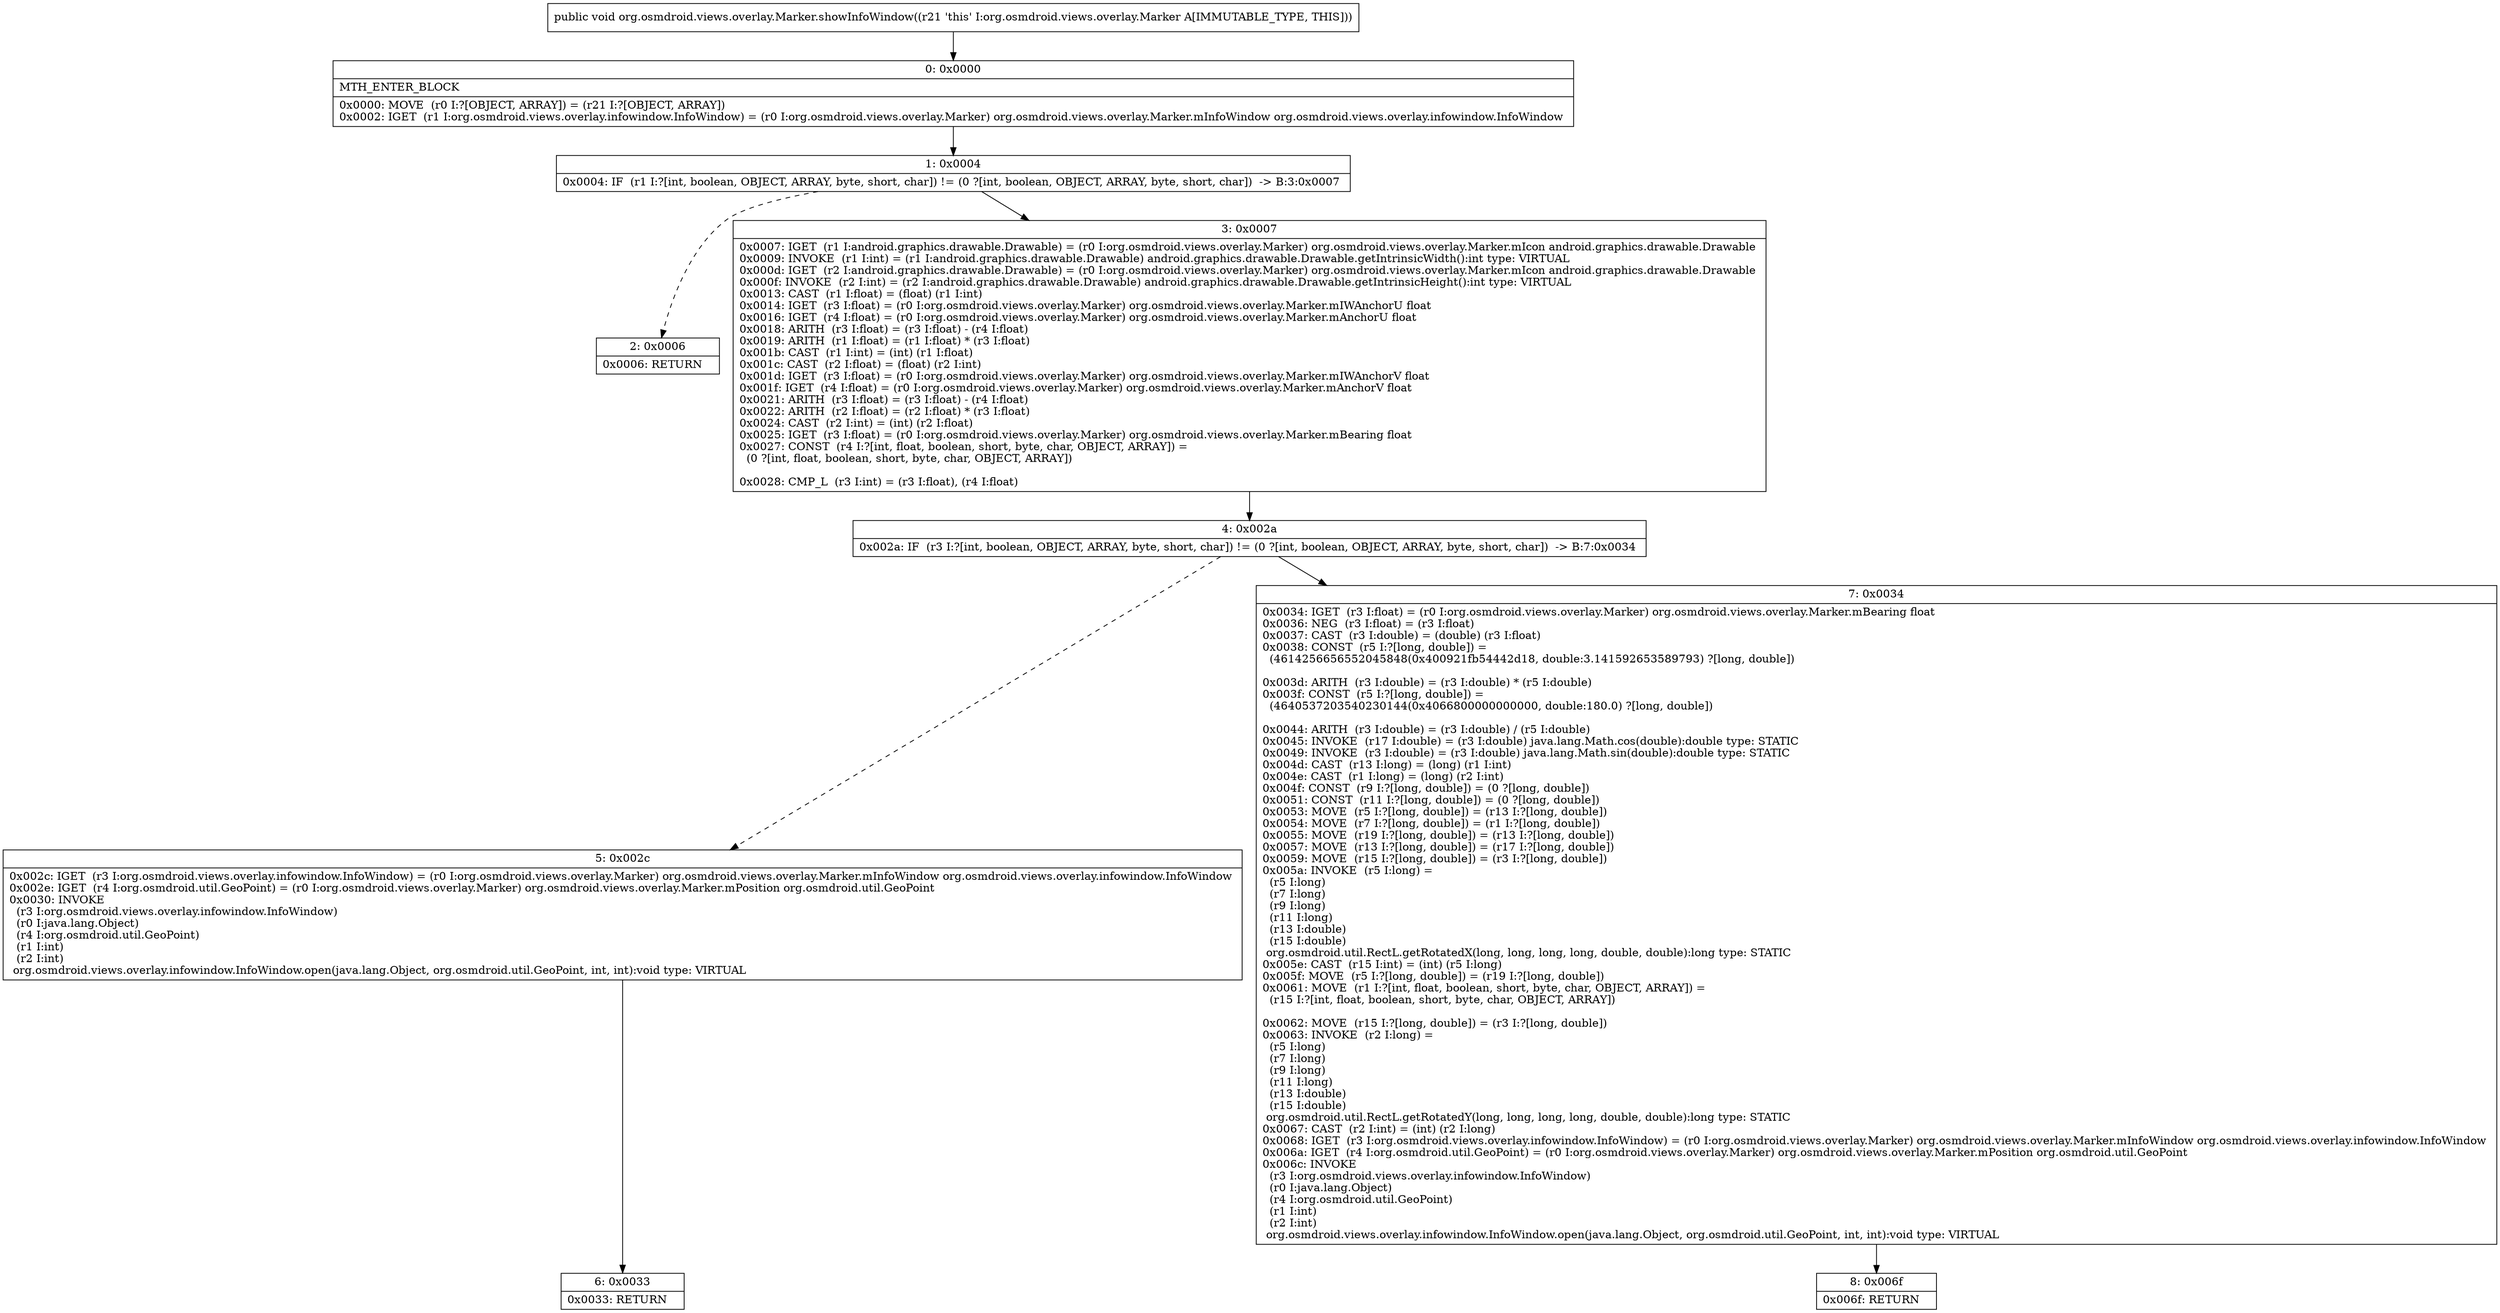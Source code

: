 digraph "CFG fororg.osmdroid.views.overlay.Marker.showInfoWindow()V" {
Node_0 [shape=record,label="{0\:\ 0x0000|MTH_ENTER_BLOCK\l|0x0000: MOVE  (r0 I:?[OBJECT, ARRAY]) = (r21 I:?[OBJECT, ARRAY]) \l0x0002: IGET  (r1 I:org.osmdroid.views.overlay.infowindow.InfoWindow) = (r0 I:org.osmdroid.views.overlay.Marker) org.osmdroid.views.overlay.Marker.mInfoWindow org.osmdroid.views.overlay.infowindow.InfoWindow \l}"];
Node_1 [shape=record,label="{1\:\ 0x0004|0x0004: IF  (r1 I:?[int, boolean, OBJECT, ARRAY, byte, short, char]) != (0 ?[int, boolean, OBJECT, ARRAY, byte, short, char])  \-\> B:3:0x0007 \l}"];
Node_2 [shape=record,label="{2\:\ 0x0006|0x0006: RETURN   \l}"];
Node_3 [shape=record,label="{3\:\ 0x0007|0x0007: IGET  (r1 I:android.graphics.drawable.Drawable) = (r0 I:org.osmdroid.views.overlay.Marker) org.osmdroid.views.overlay.Marker.mIcon android.graphics.drawable.Drawable \l0x0009: INVOKE  (r1 I:int) = (r1 I:android.graphics.drawable.Drawable) android.graphics.drawable.Drawable.getIntrinsicWidth():int type: VIRTUAL \l0x000d: IGET  (r2 I:android.graphics.drawable.Drawable) = (r0 I:org.osmdroid.views.overlay.Marker) org.osmdroid.views.overlay.Marker.mIcon android.graphics.drawable.Drawable \l0x000f: INVOKE  (r2 I:int) = (r2 I:android.graphics.drawable.Drawable) android.graphics.drawable.Drawable.getIntrinsicHeight():int type: VIRTUAL \l0x0013: CAST  (r1 I:float) = (float) (r1 I:int) \l0x0014: IGET  (r3 I:float) = (r0 I:org.osmdroid.views.overlay.Marker) org.osmdroid.views.overlay.Marker.mIWAnchorU float \l0x0016: IGET  (r4 I:float) = (r0 I:org.osmdroid.views.overlay.Marker) org.osmdroid.views.overlay.Marker.mAnchorU float \l0x0018: ARITH  (r3 I:float) = (r3 I:float) \- (r4 I:float) \l0x0019: ARITH  (r1 I:float) = (r1 I:float) * (r3 I:float) \l0x001b: CAST  (r1 I:int) = (int) (r1 I:float) \l0x001c: CAST  (r2 I:float) = (float) (r2 I:int) \l0x001d: IGET  (r3 I:float) = (r0 I:org.osmdroid.views.overlay.Marker) org.osmdroid.views.overlay.Marker.mIWAnchorV float \l0x001f: IGET  (r4 I:float) = (r0 I:org.osmdroid.views.overlay.Marker) org.osmdroid.views.overlay.Marker.mAnchorV float \l0x0021: ARITH  (r3 I:float) = (r3 I:float) \- (r4 I:float) \l0x0022: ARITH  (r2 I:float) = (r2 I:float) * (r3 I:float) \l0x0024: CAST  (r2 I:int) = (int) (r2 I:float) \l0x0025: IGET  (r3 I:float) = (r0 I:org.osmdroid.views.overlay.Marker) org.osmdroid.views.overlay.Marker.mBearing float \l0x0027: CONST  (r4 I:?[int, float, boolean, short, byte, char, OBJECT, ARRAY]) = \l  (0 ?[int, float, boolean, short, byte, char, OBJECT, ARRAY])\l \l0x0028: CMP_L  (r3 I:int) = (r3 I:float), (r4 I:float) \l}"];
Node_4 [shape=record,label="{4\:\ 0x002a|0x002a: IF  (r3 I:?[int, boolean, OBJECT, ARRAY, byte, short, char]) != (0 ?[int, boolean, OBJECT, ARRAY, byte, short, char])  \-\> B:7:0x0034 \l}"];
Node_5 [shape=record,label="{5\:\ 0x002c|0x002c: IGET  (r3 I:org.osmdroid.views.overlay.infowindow.InfoWindow) = (r0 I:org.osmdroid.views.overlay.Marker) org.osmdroid.views.overlay.Marker.mInfoWindow org.osmdroid.views.overlay.infowindow.InfoWindow \l0x002e: IGET  (r4 I:org.osmdroid.util.GeoPoint) = (r0 I:org.osmdroid.views.overlay.Marker) org.osmdroid.views.overlay.Marker.mPosition org.osmdroid.util.GeoPoint \l0x0030: INVOKE  \l  (r3 I:org.osmdroid.views.overlay.infowindow.InfoWindow)\l  (r0 I:java.lang.Object)\l  (r4 I:org.osmdroid.util.GeoPoint)\l  (r1 I:int)\l  (r2 I:int)\l org.osmdroid.views.overlay.infowindow.InfoWindow.open(java.lang.Object, org.osmdroid.util.GeoPoint, int, int):void type: VIRTUAL \l}"];
Node_6 [shape=record,label="{6\:\ 0x0033|0x0033: RETURN   \l}"];
Node_7 [shape=record,label="{7\:\ 0x0034|0x0034: IGET  (r3 I:float) = (r0 I:org.osmdroid.views.overlay.Marker) org.osmdroid.views.overlay.Marker.mBearing float \l0x0036: NEG  (r3 I:float) = (r3 I:float) \l0x0037: CAST  (r3 I:double) = (double) (r3 I:float) \l0x0038: CONST  (r5 I:?[long, double]) = \l  (4614256656552045848(0x400921fb54442d18, double:3.141592653589793) ?[long, double])\l \l0x003d: ARITH  (r3 I:double) = (r3 I:double) * (r5 I:double) \l0x003f: CONST  (r5 I:?[long, double]) = \l  (4640537203540230144(0x4066800000000000, double:180.0) ?[long, double])\l \l0x0044: ARITH  (r3 I:double) = (r3 I:double) \/ (r5 I:double) \l0x0045: INVOKE  (r17 I:double) = (r3 I:double) java.lang.Math.cos(double):double type: STATIC \l0x0049: INVOKE  (r3 I:double) = (r3 I:double) java.lang.Math.sin(double):double type: STATIC \l0x004d: CAST  (r13 I:long) = (long) (r1 I:int) \l0x004e: CAST  (r1 I:long) = (long) (r2 I:int) \l0x004f: CONST  (r9 I:?[long, double]) = (0 ?[long, double]) \l0x0051: CONST  (r11 I:?[long, double]) = (0 ?[long, double]) \l0x0053: MOVE  (r5 I:?[long, double]) = (r13 I:?[long, double]) \l0x0054: MOVE  (r7 I:?[long, double]) = (r1 I:?[long, double]) \l0x0055: MOVE  (r19 I:?[long, double]) = (r13 I:?[long, double]) \l0x0057: MOVE  (r13 I:?[long, double]) = (r17 I:?[long, double]) \l0x0059: MOVE  (r15 I:?[long, double]) = (r3 I:?[long, double]) \l0x005a: INVOKE  (r5 I:long) = \l  (r5 I:long)\l  (r7 I:long)\l  (r9 I:long)\l  (r11 I:long)\l  (r13 I:double)\l  (r15 I:double)\l org.osmdroid.util.RectL.getRotatedX(long, long, long, long, double, double):long type: STATIC \l0x005e: CAST  (r15 I:int) = (int) (r5 I:long) \l0x005f: MOVE  (r5 I:?[long, double]) = (r19 I:?[long, double]) \l0x0061: MOVE  (r1 I:?[int, float, boolean, short, byte, char, OBJECT, ARRAY]) = \l  (r15 I:?[int, float, boolean, short, byte, char, OBJECT, ARRAY])\l \l0x0062: MOVE  (r15 I:?[long, double]) = (r3 I:?[long, double]) \l0x0063: INVOKE  (r2 I:long) = \l  (r5 I:long)\l  (r7 I:long)\l  (r9 I:long)\l  (r11 I:long)\l  (r13 I:double)\l  (r15 I:double)\l org.osmdroid.util.RectL.getRotatedY(long, long, long, long, double, double):long type: STATIC \l0x0067: CAST  (r2 I:int) = (int) (r2 I:long) \l0x0068: IGET  (r3 I:org.osmdroid.views.overlay.infowindow.InfoWindow) = (r0 I:org.osmdroid.views.overlay.Marker) org.osmdroid.views.overlay.Marker.mInfoWindow org.osmdroid.views.overlay.infowindow.InfoWindow \l0x006a: IGET  (r4 I:org.osmdroid.util.GeoPoint) = (r0 I:org.osmdroid.views.overlay.Marker) org.osmdroid.views.overlay.Marker.mPosition org.osmdroid.util.GeoPoint \l0x006c: INVOKE  \l  (r3 I:org.osmdroid.views.overlay.infowindow.InfoWindow)\l  (r0 I:java.lang.Object)\l  (r4 I:org.osmdroid.util.GeoPoint)\l  (r1 I:int)\l  (r2 I:int)\l org.osmdroid.views.overlay.infowindow.InfoWindow.open(java.lang.Object, org.osmdroid.util.GeoPoint, int, int):void type: VIRTUAL \l}"];
Node_8 [shape=record,label="{8\:\ 0x006f|0x006f: RETURN   \l}"];
MethodNode[shape=record,label="{public void org.osmdroid.views.overlay.Marker.showInfoWindow((r21 'this' I:org.osmdroid.views.overlay.Marker A[IMMUTABLE_TYPE, THIS])) }"];
MethodNode -> Node_0;
Node_0 -> Node_1;
Node_1 -> Node_2[style=dashed];
Node_1 -> Node_3;
Node_3 -> Node_4;
Node_4 -> Node_5[style=dashed];
Node_4 -> Node_7;
Node_5 -> Node_6;
Node_7 -> Node_8;
}

